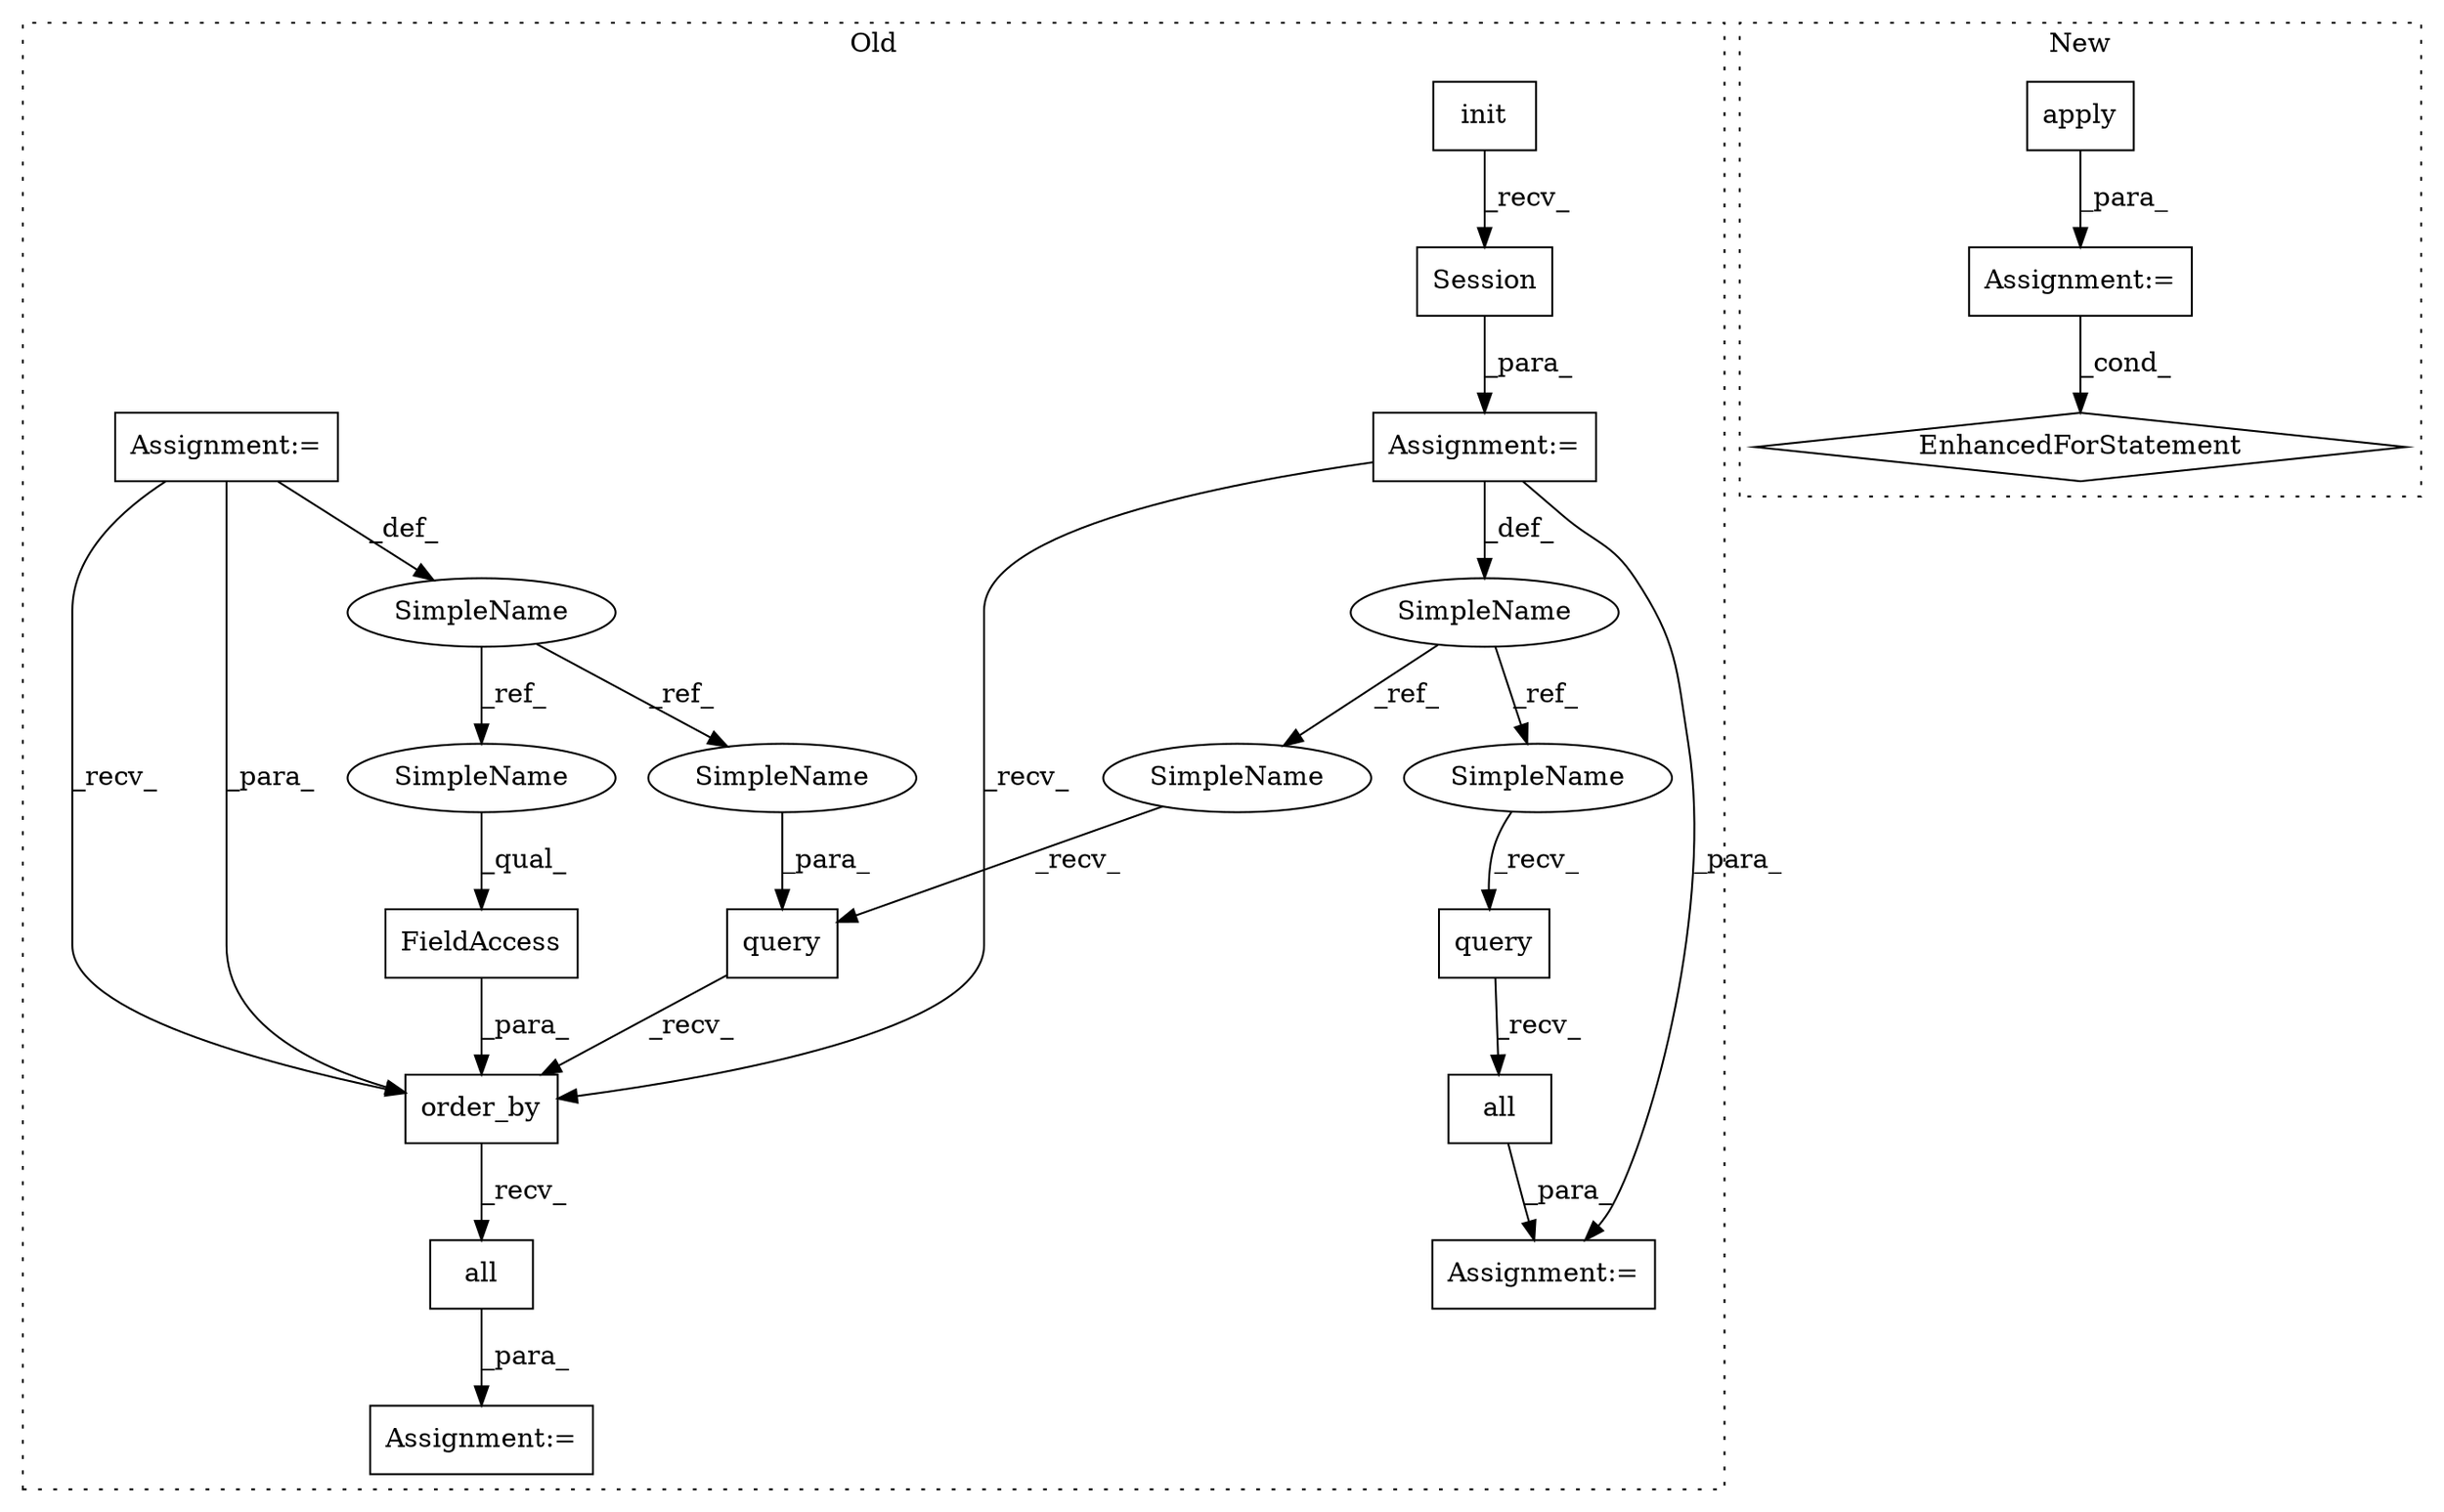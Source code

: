 digraph G {
subgraph cluster0 {
1 [label="init" a="32" s="14292,14337" l="5,1" shape="box"];
4 [label="Assignment:=" a="7" s="14286" l="1" shape="box"];
5 [label="Session" a="32" s="14339" l="9" shape="box"];
6 [label="all" a="32" s="14849" l="5" shape="box"];
7 [label="query" a="32" s="14805,14819" l="6,1" shape="box"];
8 [label="Assignment:=" a="7" s="14791" l="1" shape="box"];
9 [label="SimpleName" a="42" s="14153" l="8" shape="ellipse"];
10 [label="FieldAccess" a="22" s="14830" l="17" shape="box"];
11 [label="order_by" a="32" s="14821,14847" l="9,1" shape="box"];
13 [label="all" a="32" s="14768" l="5" shape="box"];
14 [label="query" a="32" s="14728,14742" l="6,1" shape="box"];
15 [label="SimpleName" a="42" s="14279" l="7" shape="ellipse"];
16 [label="Assignment:=" a="7" s="14719" l="1" shape="box"];
17 [label="Assignment:=" a="7" s="14153" l="8" shape="box"];
18 [label="SimpleName" a="42" s="14720" l="7" shape="ellipse"];
19 [label="SimpleName" a="42" s="14797" l="7" shape="ellipse"];
20 [label="SimpleName" a="42" s="14811" l="8" shape="ellipse"];
21 [label="SimpleName" a="42" s="14830" l="8" shape="ellipse"];
label = "Old";
style="dotted";
}
subgraph cluster1 {
2 [label="apply" a="32" s="13326,13357" l="11,2" shape="box"];
3 [label="Assignment:=" a="7" s="13254,13359" l="53,2" shape="box"];
12 [label="EnhancedForStatement" a="70" s="13254,13359" l="53,2" shape="diamond"];
label = "New";
style="dotted";
}
1 -> 5 [label="_recv_"];
2 -> 3 [label="_para_"];
3 -> 12 [label="_cond_"];
4 -> 11 [label="_recv_"];
4 -> 16 [label="_para_"];
4 -> 15 [label="_def_"];
5 -> 4 [label="_para_"];
6 -> 8 [label="_para_"];
7 -> 11 [label="_recv_"];
9 -> 20 [label="_ref_"];
9 -> 21 [label="_ref_"];
10 -> 11 [label="_para_"];
11 -> 6 [label="_recv_"];
13 -> 16 [label="_para_"];
14 -> 13 [label="_recv_"];
15 -> 19 [label="_ref_"];
15 -> 18 [label="_ref_"];
17 -> 11 [label="_recv_"];
17 -> 11 [label="_para_"];
17 -> 9 [label="_def_"];
18 -> 14 [label="_recv_"];
19 -> 7 [label="_recv_"];
20 -> 7 [label="_para_"];
21 -> 10 [label="_qual_"];
}